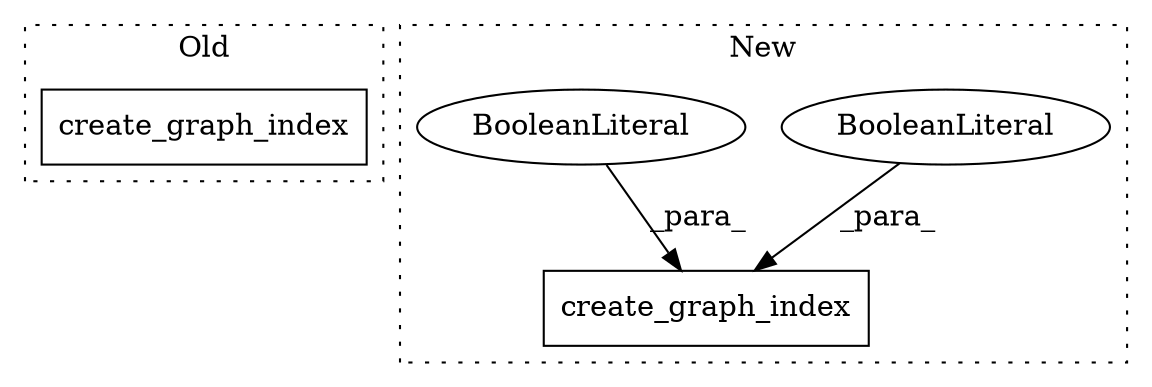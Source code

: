 digraph G {
subgraph cluster0 {
1 [label="create_graph_index" a="32" s="3648" l="20" shape="box"];
label = "Old";
style="dotted";
}
subgraph cluster1 {
2 [label="create_graph_index" a="32" s="3648,3683" l="19,1" shape="box"];
3 [label="BooleanLiteral" a="9" s="3672" l="5" shape="ellipse"];
4 [label="BooleanLiteral" a="9" s="3678" l="5" shape="ellipse"];
label = "New";
style="dotted";
}
3 -> 2 [label="_para_"];
4 -> 2 [label="_para_"];
}